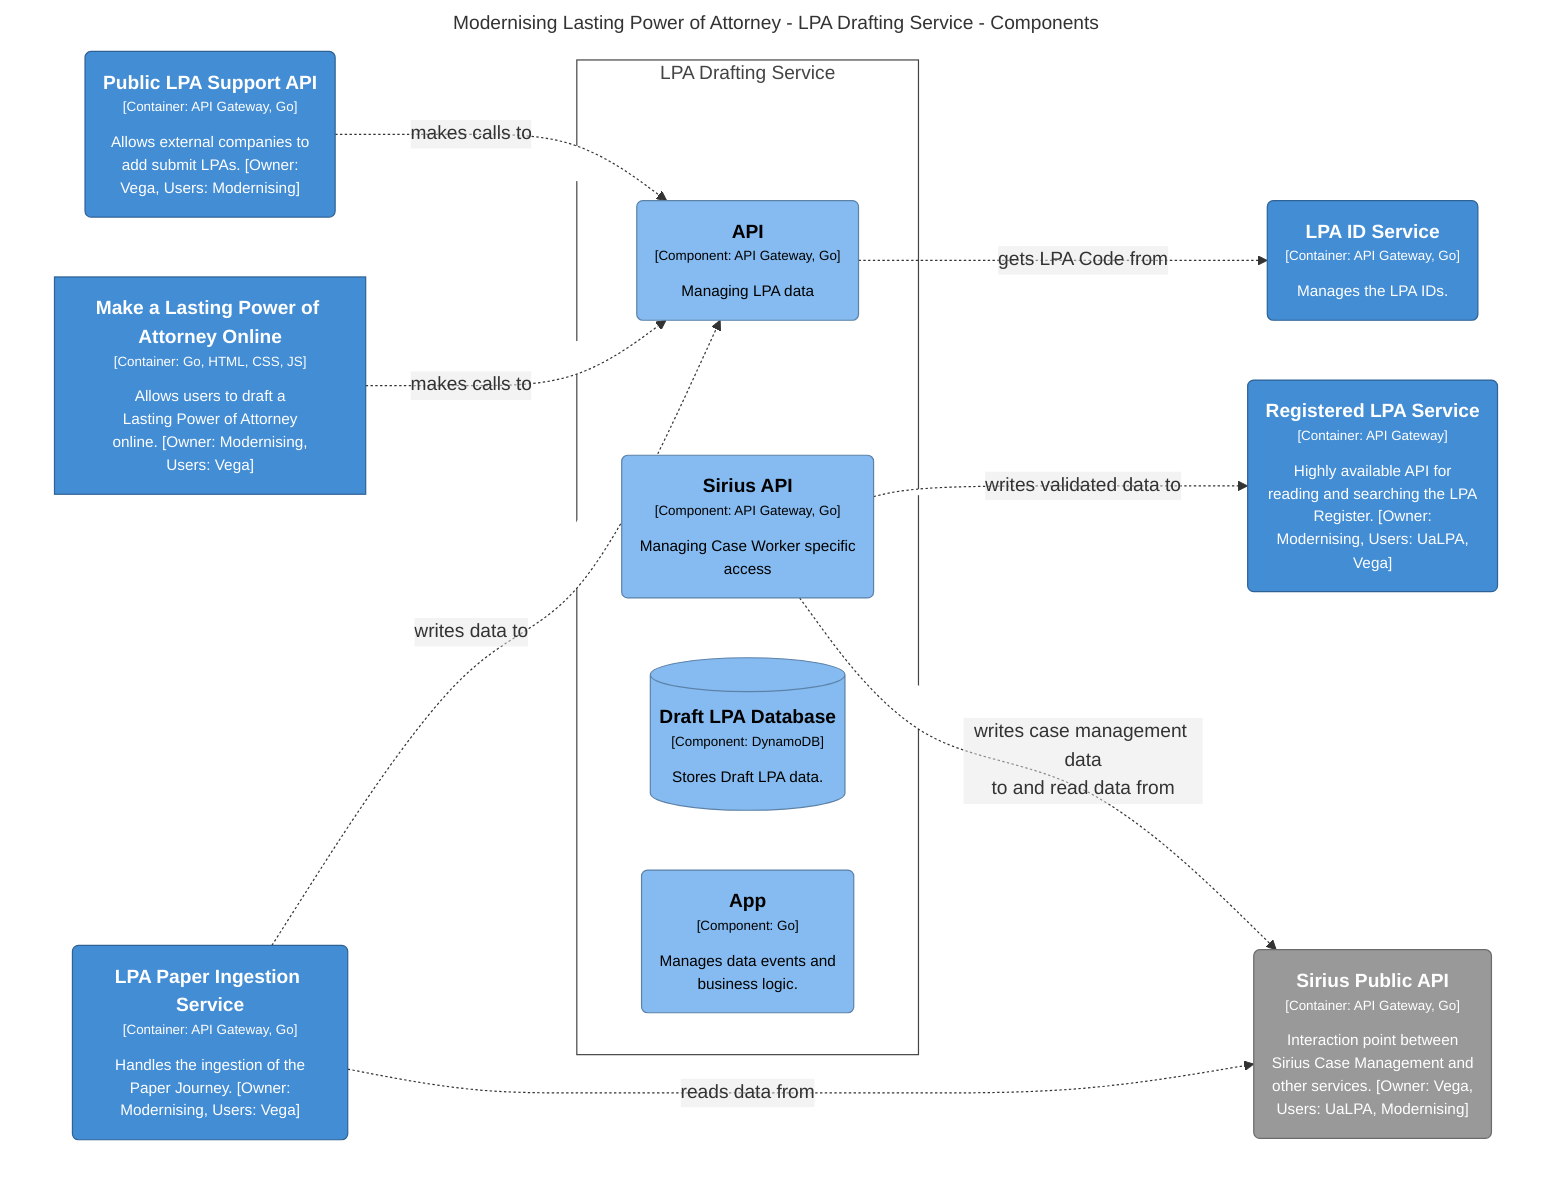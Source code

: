 graph TB
  linkStyle default fill:#ffffff

  subgraph diagram [Modernising Lasting Power of Attorney - LPA Drafting Service - Components]
    style diagram fill:#ffffff,stroke:#ffffff

    23("<div style='font-weight: bold'>LPA Paper Ingestion Service</div><div style='font-size: 70%; margin-top: 0px'>[Container: API Gateway, Go]</div><div style='font-size: 80%; margin-top:10px'>Handles the ingestion of the<br />Paper Journey. [Owner:<br />Modernising, Users: Vega]</div>")
    style 23 fill:#438dd5,stroke:#2e6295,color:#ffffff
    13("<div style='font-weight: bold'>Public LPA Support API</div><div style='font-size: 70%; margin-top: 0px'>[Container: API Gateway, Go]</div><div style='font-size: 80%; margin-top:10px'>Allows external companies to<br />add submit LPAs. [Owner:<br />Vega, Users: Modernising]</div>")
    style 13 fill:#438dd5,stroke:#2e6295,color:#ffffff
    24("<div style='font-weight: bold'>Sirius Public API</div><div style='font-size: 70%; margin-top: 0px'>[Container: API Gateway, Go]</div><div style='font-size: 80%; margin-top:10px'>Interaction point between<br />Sirius Case Management and<br />other services. [Owner: Vega,<br />Users: UaLPA, Modernising]</div>")
    style 24 fill:#999999,stroke:#6b6b6b,color:#ffffff
    14("<div style='font-weight: bold'>LPA ID Service</div><div style='font-size: 70%; margin-top: 0px'>[Container: API Gateway, Go]</div><div style='font-size: 80%; margin-top:10px'>Manages the LPA IDs.</div>")
    style 14 fill:#438dd5,stroke:#2e6295,color:#ffffff
    4["<div style='font-weight: bold'>Make a Lasting Power of Attorney Online</div><div style='font-size: 70%; margin-top: 0px'>[Container: Go, HTML, CSS, JS]</div><div style='font-size: 80%; margin-top:10px'>Allows users to draft a<br />Lasting Power of Attorney<br />online. [Owner: Modernising,<br />Users: Vega]</div>"]
    style 4 fill:#438dd5,stroke:#2e6295,color:#ffffff
    18("<div style='font-weight: bold'>Registered LPA Service</div><div style='font-size: 70%; margin-top: 0px'>[Container: API Gateway]</div><div style='font-size: 80%; margin-top:10px'>Highly available API for<br />reading and searching the LPA<br />Register. [Owner:<br />Modernising, Users: UaLPA,<br />Vega]</div>")
    style 18 fill:#438dd5,stroke:#2e6295,color:#ffffff

    subgraph 8 [LPA Drafting Service]
      style 8 fill:#ffffff,stroke:#444444,color:#444444

      10("<div style='font-weight: bold'>Sirius API</div><div style='font-size: 70%; margin-top: 0px'>[Component: API Gateway, Go]</div><div style='font-size: 80%; margin-top:10px'>Managing Case Worker specific<br />access</div>")
      style 10 fill:#85bbf0,stroke:#5d82a8,color:#000000
      11[("<div style='font-weight: bold'>Draft LPA Database</div><div style='font-size: 70%; margin-top: 0px'>[Component: DynamoDB]</div><div style='font-size: 80%; margin-top:10px'>Stores Draft LPA data.</div>")]
      style 11 fill:#85bbf0,stroke:#5d82a8,color:#000000
      12("<div style='font-weight: bold'>App</div><div style='font-size: 70%; margin-top: 0px'>[Component: Go]</div><div style='font-size: 80%; margin-top:10px'>Manages data events and<br />business logic.</div>")
      style 12 fill:#85bbf0,stroke:#5d82a8,color:#000000
      9("<div style='font-weight: bold'>API</div><div style='font-size: 70%; margin-top: 0px'>[Component: API Gateway, Go]</div><div style='font-size: 80%; margin-top:10px'>Managing LPA data</div>")
      style 9 fill:#85bbf0,stroke:#5d82a8,color:#000000
    end

    13-. "<div>makes calls to</div><div style='font-size: 70%'></div>" .->9
    4-. "<div>makes calls to</div><div style='font-size: 70%'></div>" .->9
    9-. "<div>gets LPA Code from</div><div style='font-size: 70%'></div>" .->14
    10-. "<div>writes validated data to</div><div style='font-size: 70%'></div>" .->18
    10-. "<div>writes case management data<br />to and read data from</div><div style='font-size: 70%'></div>" .->24
    23-. "<div>reads data from</div><div style='font-size: 70%'></div>" .->24
    23-. "<div>writes data to</div><div style='font-size: 70%'></div>" .->9
  end